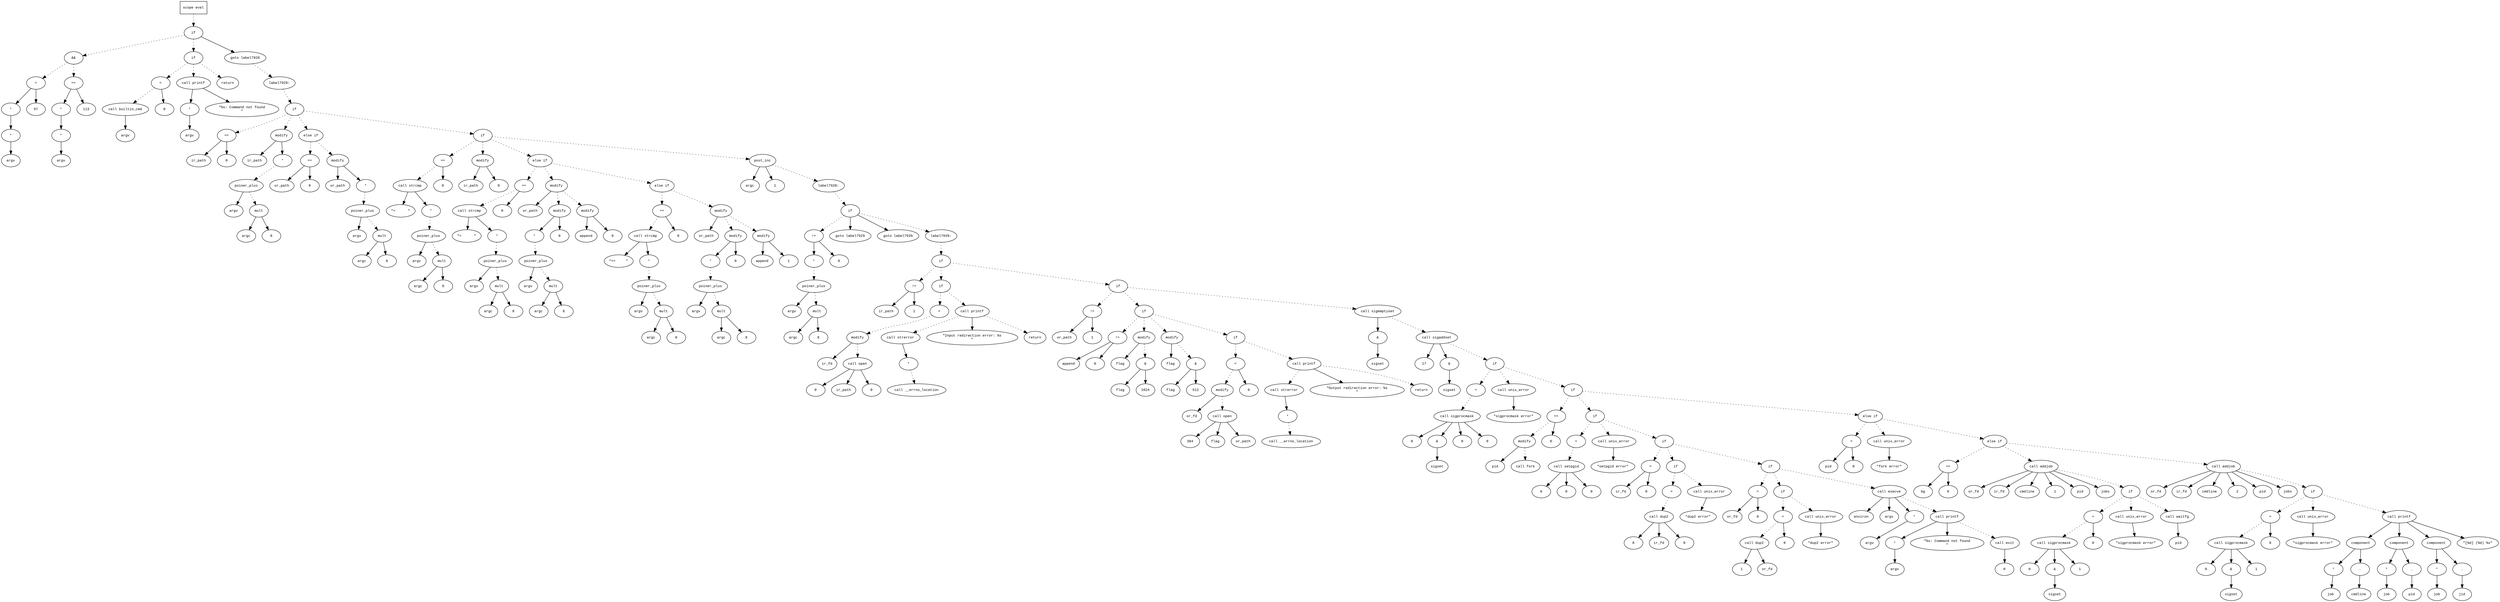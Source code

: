digraph AST {
  graph [fontname="Times New Roman",fontsize=10];
  node  [fontname="Courier New",fontsize=10];
  edge  [fontname="Times New Roman",fontsize=10];

  node1 [label="scope eval",shape=box];
  node2 [label="if",shape=ellipse];
  node1 -> node2 [style=dotted];
  node3 [label="&&",shape=ellipse];
  node4 [label=">",shape=ellipse];
  node5 [label="*",shape=ellipse];
  node6 [label="*",shape=ellipse];
  node7 [label="argv",shape=ellipse];
  node6 -> node7;
  node5 -> node6;
  node4 -> node5;
  node8 [label="97",shape=ellipse];
  node4 -> node8;
  node3 -> node4 [style=dotted];
  node9 [label="<=",shape=ellipse];
  node10 [label="*",shape=ellipse];
  node11 [label="*",shape=ellipse];
  node12 [label="argv",shape=ellipse];
  node11 -> node12;
  node10 -> node11;
  node9 -> node10;
  node13 [label="113",shape=ellipse];
  node9 -> node13;
  node3 -> node9 [style=dotted];
  node2 -> node3 [style=dotted];
  node14 [label="if",shape=ellipse];
  node2 -> node14 [style=dotted];
  node15 [label="<",shape=ellipse];
  node16 [label="call builtin_cmd",shape=ellipse];
  node17 [label="argv",shape=ellipse];
  node16 -> node17;
  node15 -> node16 [style=dotted];
  node18 [label="0",shape=ellipse];
  node15 -> node18;
  node14 -> node15 [style=dotted];
  node19 [label="call printf",shape=ellipse];
  node20 [label="*",shape=ellipse];
  node21 [label="argv",shape=ellipse];
  node20 -> node21;
  node19 -> node20;
  node22 [label="\"%s: Command not found
\"",shape=ellipse];
  node19 -> node22;
  node14 -> node19 [style=dotted];
  node23 [label="return",shape=ellipse];
  node14 -> node23 [style=dotted];
  node24 [label="goto label7928",shape=ellipse];
  node2 -> node24;
  node25 [label="label7929:",shape=ellipse];
  node24 -> node25 [style=dotted];
  node26 [label="if",shape=ellipse];
  node25 -> node26 [style=dotted];
  node27 [label="==",shape=ellipse];
  node28 [label="ir_path",shape=ellipse];
  node27 -> node28;
  node29 [label="0",shape=ellipse];
  node27 -> node29;
  node26 -> node27 [style=dotted];
  node30 [label="modify",shape=ellipse];
  node31 [label="ir_path",shape=ellipse];
  node30 -> node31;
  node32 [label="*",shape=ellipse];
  node33 [label="poiner_plus",shape=ellipse];
  node34 [label="argv",shape=ellipse];
  node33 -> node34;
  node35 [label="mult",shape=ellipse];
  node36 [label="argc",shape=ellipse];
  node35 -> node36;
  node37 [label="8",shape=ellipse];
  node35 -> node37;
  node33 -> node35 [style=dotted];
  node32 -> node33 [style=dotted];
  node30 -> node32;
  node26 -> node30 [style=dotted];
  node38 [label="else if",shape=ellipse];
  node26 -> node38 [style=dotted];
  node39 [label="==",shape=ellipse];
  node40 [label="or_path",shape=ellipse];
  node39 -> node40;
  node41 [label="0",shape=ellipse];
  node39 -> node41;
  node38 -> node39 [style=dotted];
  node42 [label="modify",shape=ellipse];
  node43 [label="or_path",shape=ellipse];
  node42 -> node43;
  node44 [label="*",shape=ellipse];
  node45 [label="poiner_plus",shape=ellipse];
  node46 [label="argv",shape=ellipse];
  node45 -> node46;
  node47 [label="mult",shape=ellipse];
  node48 [label="argc",shape=ellipse];
  node47 -> node48;
  node49 [label="8",shape=ellipse];
  node47 -> node49;
  node45 -> node47 [style=dotted];
  node44 -> node45 [style=dotted];
  node42 -> node44;
  node38 -> node42 [style=dotted];
  node50 [label="if",shape=ellipse];
  node26 -> node50 [style=dotted];
  node51 [label="==",shape=ellipse];
  node52 [label="call strcmp",shape=ellipse];
  node53 [label="\"<      \"",shape=ellipse];
  node52 -> node53;
  node54 [label="*",shape=ellipse];
  node55 [label="poiner_plus",shape=ellipse];
  node56 [label="argv",shape=ellipse];
  node55 -> node56;
  node57 [label="mult",shape=ellipse];
  node58 [label="argc",shape=ellipse];
  node57 -> node58;
  node59 [label="8",shape=ellipse];
  node57 -> node59;
  node55 -> node57 [style=dotted];
  node54 -> node55 [style=dotted];
  node52 -> node54;
  node51 -> node52 [style=dotted];
  node60 [label="0",shape=ellipse];
  node51 -> node60;
  node50 -> node51 [style=dotted];
  node61 [label="modify",shape=ellipse];
  node62 [label="ir_path",shape=ellipse];
  node61 -> node62;
  node63 [label="0",shape=ellipse];
  node61 -> node63;
  node50 -> node61 [style=dotted];
  node64 [label="else if",shape=ellipse];
  node50 -> node64 [style=dotted];
  node65 [label="==",shape=ellipse];
  node66 [label="call strcmp",shape=ellipse];
  node67 [label="\">      \"",shape=ellipse];
  node66 -> node67;
  node68 [label="*",shape=ellipse];
  node69 [label="poiner_plus",shape=ellipse];
  node70 [label="argv",shape=ellipse];
  node69 -> node70;
  node71 [label="mult",shape=ellipse];
  node72 [label="argc",shape=ellipse];
  node71 -> node72;
  node73 [label="8",shape=ellipse];
  node71 -> node73;
  node69 -> node71 [style=dotted];
  node68 -> node69 [style=dotted];
  node66 -> node68;
  node65 -> node66 [style=dotted];
  node74 [label="0",shape=ellipse];
  node65 -> node74;
  node64 -> node65 [style=dotted];
  node75 [label="modify",shape=ellipse];
  node76 [label="or_path",shape=ellipse];
  node75 -> node76;
  node77 [label="modify",shape=ellipse];
  node78 [label="*",shape=ellipse];
  node79 [label="poiner_plus",shape=ellipse];
  node80 [label="argv",shape=ellipse];
  node79 -> node80;
  node81 [label="mult",shape=ellipse];
  node82 [label="argc",shape=ellipse];
  node81 -> node82;
  node83 [label="8",shape=ellipse];
  node81 -> node83;
  node79 -> node81 [style=dotted];
  node78 -> node79 [style=dotted];
  node77 -> node78;
  node84 [label="0",shape=ellipse];
  node77 -> node84;
  node75 -> node77 [style=dotted];
  node64 -> node75 [style=dotted];
  node85 [label="modify",shape=ellipse];
  node86 [label="append",shape=ellipse];
  node85 -> node86;
  node87 [label="0",shape=ellipse];
  node85 -> node87;
  node75 -> node85 [style=dotted];
  node88 [label="else if",shape=ellipse];
  node64 -> node88 [style=dotted];
  node89 [label="==",shape=ellipse];
  node90 [label="call strcmp",shape=ellipse];
  node91 [label="\">>     \"",shape=ellipse];
  node90 -> node91;
  node92 [label="*",shape=ellipse];
  node93 [label="poiner_plus",shape=ellipse];
  node94 [label="argv",shape=ellipse];
  node93 -> node94;
  node95 [label="mult",shape=ellipse];
  node96 [label="argc",shape=ellipse];
  node95 -> node96;
  node97 [label="8",shape=ellipse];
  node95 -> node97;
  node93 -> node95 [style=dotted];
  node92 -> node93 [style=dotted];
  node90 -> node92;
  node89 -> node90 [style=dotted];
  node98 [label="0",shape=ellipse];
  node89 -> node98;
  node88 -> node89 [style=dotted];
  node99 [label="modify",shape=ellipse];
  node100 [label="or_path",shape=ellipse];
  node99 -> node100;
  node101 [label="modify",shape=ellipse];
  node102 [label="*",shape=ellipse];
  node103 [label="poiner_plus",shape=ellipse];
  node104 [label="argv",shape=ellipse];
  node103 -> node104;
  node105 [label="mult",shape=ellipse];
  node106 [label="argc",shape=ellipse];
  node105 -> node106;
  node107 [label="8",shape=ellipse];
  node105 -> node107;
  node103 -> node105 [style=dotted];
  node102 -> node103 [style=dotted];
  node101 -> node102;
  node108 [label="0",shape=ellipse];
  node101 -> node108;
  node99 -> node101 [style=dotted];
  node88 -> node99 [style=dotted];
  node109 [label="modify",shape=ellipse];
  node110 [label="append",shape=ellipse];
  node109 -> node110;
  node111 [label="1",shape=ellipse];
  node109 -> node111;
  node99 -> node109 [style=dotted];
  node112 [label="post_inc",shape=ellipse];
  node113 [label="argc",shape=ellipse];
  node112 -> node113;
  node114 [label="1",shape=ellipse];
  node112 -> node114;
  node50 -> node112 [style=dotted];
  node115 [label="label7928:",shape=ellipse];
  node112 -> node115 [style=dotted];
  node116 [label="if",shape=ellipse];
  node115 -> node116 [style=dotted];
  node117 [label="!=",shape=ellipse];
  node118 [label="*",shape=ellipse];
  node119 [label="poiner_plus",shape=ellipse];
  node120 [label="argv",shape=ellipse];
  node119 -> node120;
  node121 [label="mult",shape=ellipse];
  node122 [label="argc",shape=ellipse];
  node121 -> node122;
  node123 [label="8",shape=ellipse];
  node121 -> node123;
  node119 -> node121 [style=dotted];
  node118 -> node119 [style=dotted];
  node117 -> node118;
  node124 [label="0",shape=ellipse];
  node117 -> node124;
  node116 -> node117 [style=dotted];
  node125 [label="goto label7929",shape=ellipse];
  node116 -> node125;
  node126 [label="goto label7939",shape=ellipse];
  node116 -> node126;
  node127 [label="label7939:",shape=ellipse];
  node116 -> node127 [style=dotted];
  node128 [label="if",shape=ellipse];
  node127 -> node128 [style=dotted];
  node129 [label="!=",shape=ellipse];
  node130 [label="ir_path",shape=ellipse];
  node129 -> node130;
  node131 [label="1",shape=ellipse];
  node129 -> node131;
  node128 -> node129 [style=dotted];
  node132 [label="if",shape=ellipse];
  node128 -> node132 [style=dotted];
  node133 [label="<",shape=ellipse];
  node134 [label="modify",shape=ellipse];
  node135 [label="ir_fd",shape=ellipse];
  node134 -> node135;
  node136 [label="call open",shape=ellipse];
  node137 [label="0",shape=ellipse];
  node136 -> node137;
  node138 [label="ir_path",shape=ellipse];
  node136 -> node138;
  node134 -> node136 [style=dotted];
  node133 -> node134 [style=dotted];
  node139 [label="0",shape=ellipse];
  node136 -> node139;
  node132 -> node133 [style=dotted];
  node140 [label="call printf",shape=ellipse];
  node141 [label="call strerror",shape=ellipse];
  node142 [label="*",shape=ellipse];
  node143 [label="call __errno_location",shape=ellipse];
  node142 -> node143 [style=dotted];
  node141 -> node142;
  node140 -> node141 [style=dotted];
  node144 [label="\"Input redirection error: %s
\"",shape=ellipse];
  node140 -> node144;
  node132 -> node140 [style=dotted];
  node145 [label="return",shape=ellipse];
  node140 -> node145 [style=dotted];
  node146 [label="if",shape=ellipse];
  node128 -> node146 [style=dotted];
  node147 [label="!=",shape=ellipse];
  node148 [label="or_path",shape=ellipse];
  node147 -> node148;
  node149 [label="1",shape=ellipse];
  node147 -> node149;
  node146 -> node147 [style=dotted];
  node150 [label="if",shape=ellipse];
  node146 -> node150 [style=dotted];
  node151 [label="!=",shape=ellipse];
  node152 [label="append",shape=ellipse];
  node151 -> node152;
  node153 [label="0",shape=ellipse];
  node151 -> node153;
  node150 -> node151 [style=dotted];
  node154 [label="modify",shape=ellipse];
  node155 [label="flag",shape=ellipse];
  node154 -> node155;
  node156 [label="&",shape=ellipse];
  node157 [label="flag",shape=ellipse];
  node156 -> node157;
  node158 [label="1024",shape=ellipse];
  node156 -> node158;
  node154 -> node156 [style=dotted];
  node150 -> node154 [style=dotted];
  node159 [label="modify",shape=ellipse];
  node160 [label="flag",shape=ellipse];
  node159 -> node160;
  node161 [label="&",shape=ellipse];
  node162 [label="flag",shape=ellipse];
  node161 -> node162;
  node163 [label="512",shape=ellipse];
  node161 -> node163;
  node159 -> node161 [style=dotted];
  node150 -> node159 [style=dotted];
  node164 [label="if",shape=ellipse];
  node150 -> node164 [style=dotted];
  node165 [label="<",shape=ellipse];
  node166 [label="modify",shape=ellipse];
  node167 [label="or_fd",shape=ellipse];
  node166 -> node167;
  node168 [label="call open",shape=ellipse];
  node169 [label="384",shape=ellipse];
  node168 -> node169;
  node170 [label="flag",shape=ellipse];
  node168 -> node170;
  node171 [label="or_path",shape=ellipse];
  node168 -> node171;
  node166 -> node168 [style=dotted];
  node165 -> node166 [style=dotted];
  node172 [label="0",shape=ellipse];
  node165 -> node172;
  node164 -> node165 [style=dotted];
  node173 [label="call printf",shape=ellipse];
  node174 [label="call strerror",shape=ellipse];
  node175 [label="*",shape=ellipse];
  node176 [label="call __errno_location",shape=ellipse];
  node175 -> node176 [style=dotted];
  node174 -> node175;
  node173 -> node174 [style=dotted];
  node177 [label="\"Output redirection error: %s
\"",shape=ellipse];
  node173 -> node177;
  node164 -> node173 [style=dotted];
  node178 [label="return",shape=ellipse];
  node173 -> node178 [style=dotted];
  node179 [label="call sigemptyset",shape=ellipse];
  node180 [label="&",shape=ellipse];
  node179 -> node180;
  node181 [label="sigset",shape=ellipse];
  node180 -> node181;
  node146 -> node179 [style=dotted];
  node182 [label="call sigaddset",shape=ellipse];
  node183 [label="17",shape=ellipse];
  node182 -> node183;
  node184 [label="&",shape=ellipse];
  node182 -> node184;
  node185 [label="sigset",shape=ellipse];
  node184 -> node185;
  node179 -> node182 [style=dotted];
  node186 [label="if",shape=ellipse];
  node182 -> node186 [style=dotted];
  node187 [label="<",shape=ellipse];
  node188 [label="call sigprocmask",shape=ellipse];
  node189 [label="0",shape=ellipse];
  node188 -> node189;
  node190 [label="&",shape=ellipse];
  node188 -> node190;
  node191 [label="sigset",shape=ellipse];
  node190 -> node191;
  node192 [label="0",shape=ellipse];
  node188 -> node192;
  node187 -> node188 [style=dotted];
  node193 [label="0",shape=ellipse];
  node188 -> node193;
  node186 -> node187 [style=dotted];
  node194 [label="call unix_error",shape=ellipse];
  node195 [label="\"sigprocmask error\"",shape=ellipse];
  node194 -> node195;
  node186 -> node194 [style=dotted];
  node196 [label="if",shape=ellipse];
  node186 -> node196 [style=dotted];
  node197 [label="==",shape=ellipse];
  node198 [label="modify",shape=ellipse];
  node199 [label="pid",shape=ellipse];
  node198 -> node199;
  node200 [label="call fork",shape=ellipse];
  node198 -> node200 [style=dotted];
  node197 -> node198 [style=dotted];
  node201 [label="0",shape=ellipse];
  node197 -> node201;
  node196 -> node197 [style=dotted];
  node202 [label="if",shape=ellipse];
  node196 -> node202 [style=dotted];
  node203 [label="<",shape=ellipse];
  node204 [label="call setpgid",shape=ellipse];
  node205 [label="0",shape=ellipse];
  node204 -> node205;
  node206 [label="0",shape=ellipse];
  node204 -> node206;
  node203 -> node204 [style=dotted];
  node207 [label="0",shape=ellipse];
  node204 -> node207;
  node202 -> node203 [style=dotted];
  node208 [label="call unix_error",shape=ellipse];
  node209 [label="\"setpgid error\"",shape=ellipse];
  node208 -> node209;
  node202 -> node208 [style=dotted];
  node210 [label="if",shape=ellipse];
  node202 -> node210 [style=dotted];
  node211 [label=">",shape=ellipse];
  node212 [label="ir_fd",shape=ellipse];
  node211 -> node212;
  node213 [label="0",shape=ellipse];
  node211 -> node213;
  node210 -> node211 [style=dotted];
  node214 [label="if",shape=ellipse];
  node210 -> node214 [style=dotted];
  node215 [label="<",shape=ellipse];
  node216 [label="call dup2",shape=ellipse];
  node217 [label="0",shape=ellipse];
  node216 -> node217;
  node218 [label="ir_fd",shape=ellipse];
  node216 -> node218;
  node215 -> node216 [style=dotted];
  node219 [label="0",shape=ellipse];
  node216 -> node219;
  node214 -> node215 [style=dotted];
  node220 [label="call unix_error",shape=ellipse];
  node221 [label="\"dup2 error\"",shape=ellipse];
  node220 -> node221;
  node214 -> node220 [style=dotted];
  node222 [label="if",shape=ellipse];
  node210 -> node222 [style=dotted];
  node223 [label=">",shape=ellipse];
  node224 [label="or_fd",shape=ellipse];
  node223 -> node224;
  node225 [label="0",shape=ellipse];
  node223 -> node225;
  node222 -> node223 [style=dotted];
  node226 [label="if",shape=ellipse];
  node222 -> node226 [style=dotted];
  node227 [label="<",shape=ellipse];
  node228 [label="call dup2",shape=ellipse];
  node229 [label="1",shape=ellipse];
  node228 -> node229;
  node230 [label="or_fd",shape=ellipse];
  node228 -> node230;
  node227 -> node228 [style=dotted];
  node231 [label="0",shape=ellipse];
  node227 -> node231;
  node226 -> node227 [style=dotted];
  node232 [label="call unix_error",shape=ellipse];
  node233 [label="\"dup2 error\"",shape=ellipse];
  node232 -> node233;
  node226 -> node232 [style=dotted];
  node234 [label="call execve",shape=ellipse];
  node235 [label="environ",shape=ellipse];
  node234 -> node235;
  node236 [label="argv",shape=ellipse];
  node234 -> node236;
  node237 [label="*",shape=ellipse];
  node238 [label="argv",shape=ellipse];
  node237 -> node238;
  node234 -> node237;
  node222 -> node234 [style=dotted];
  node239 [label="call printf",shape=ellipse];
  node240 [label="*",shape=ellipse];
  node241 [label="argv",shape=ellipse];
  node240 -> node241;
  node239 -> node240;
  node242 [label="\"%s: Command not found
\"",shape=ellipse];
  node239 -> node242;
  node234 -> node239 [style=dotted];
  node243 [label="call exit",shape=ellipse];
  node244 [label="0",shape=ellipse];
  node243 -> node244;
  node239 -> node243 [style=dotted];
  node245 [label="else if",shape=ellipse];
  node196 -> node245 [style=dotted];
  node246 [label="<",shape=ellipse];
  node247 [label="pid",shape=ellipse];
  node246 -> node247;
  node248 [label="0",shape=ellipse];
  node246 -> node248;
  node245 -> node246 [style=dotted];
  node249 [label="call unix_error",shape=ellipse];
  node250 [label="\"fork error\"",shape=ellipse];
  node249 -> node250;
  node245 -> node249 [style=dotted];
  node251 [label="else if",shape=ellipse];
  node245 -> node251 [style=dotted];
  node252 [label="==",shape=ellipse];
  node253 [label="bg",shape=ellipse];
  node252 -> node253;
  node254 [label="0",shape=ellipse];
  node252 -> node254;
  node251 -> node252 [style=dotted];
  node255 [label="call addjob",shape=ellipse];
  node256 [label="or_fd",shape=ellipse];
  node255 -> node256;
  node257 [label="ir_fd",shape=ellipse];
  node255 -> node257;
  node258 [label="cmdline",shape=ellipse];
  node255 -> node258;
  node259 [label="1",shape=ellipse];
  node255 -> node259;
  node260 [label="pid",shape=ellipse];
  node255 -> node260;
  node261 [label="jobs",shape=ellipse];
  node255 -> node261;
  node251 -> node255 [style=dotted];
  node262 [label="if",shape=ellipse];
  node255 -> node262 [style=dotted];
  node263 [label="<",shape=ellipse];
  node264 [label="call sigprocmask",shape=ellipse];
  node265 [label="0",shape=ellipse];
  node264 -> node265;
  node266 [label="&",shape=ellipse];
  node264 -> node266;
  node267 [label="sigset",shape=ellipse];
  node266 -> node267;
  node268 [label="1",shape=ellipse];
  node264 -> node268;
  node263 -> node264 [style=dotted];
  node269 [label="0",shape=ellipse];
  node263 -> node269;
  node262 -> node263 [style=dotted];
  node270 [label="call unix_error",shape=ellipse];
  node271 [label="\"sigprocmask error\"",shape=ellipse];
  node270 -> node271;
  node262 -> node270 [style=dotted];
  node272 [label="call waitfg",shape=ellipse];
  node273 [label="pid",shape=ellipse];
  node272 -> node273;
  node262 -> node272 [style=dotted];
  node274 [label="call addjob",shape=ellipse];
  node275 [label="or_fd",shape=ellipse];
  node274 -> node275;
  node276 [label="ir_fd",shape=ellipse];
  node274 -> node276;
  node277 [label="cmdline",shape=ellipse];
  node274 -> node277;
  node278 [label="2",shape=ellipse];
  node274 -> node278;
  node279 [label="pid",shape=ellipse];
  node274 -> node279;
  node280 [label="jobs",shape=ellipse];
  node274 -> node280;
  node251 -> node274 [style=dotted];
  node281 [label="if",shape=ellipse];
  node274 -> node281 [style=dotted];
  node282 [label="<",shape=ellipse];
  node283 [label="call sigprocmask",shape=ellipse];
  node284 [label="0",shape=ellipse];
  node283 -> node284;
  node285 [label="&",shape=ellipse];
  node283 -> node285;
  node286 [label="sigset",shape=ellipse];
  node285 -> node286;
  node287 [label="1",shape=ellipse];
  node283 -> node287;
  node282 -> node283 [style=dotted];
  node288 [label="0",shape=ellipse];
  node282 -> node288;
  node281 -> node282 [style=dotted];
  node289 [label="call unix_error",shape=ellipse];
  node290 [label="\"sigprocmask error\"",shape=ellipse];
  node289 -> node290;
  node281 -> node289 [style=dotted];
  node291 [label="call printf",shape=ellipse];
  node292 [label="component",shape=ellipse];
  node291 -> node292;
  node293 [label="*",shape=ellipse];
  node294 [label="job",shape=ellipse];
  node293 -> node294;
  node292 -> node293;
  node295 [label=".",shape=ellipse];
  node292 -> node295;
  node296 [label="cmdline",shape=ellipse];
  node295 -> node296;
  node297 [label="component",shape=ellipse];
  node291 -> node297;
  node298 [label="*",shape=ellipse];
  node299 [label="job",shape=ellipse];
  node298 -> node299;
  node297 -> node298;
  node300 [label=".",shape=ellipse];
  node297 -> node300;
  node301 [label="pid",shape=ellipse];
  node300 -> node301;
  node302 [label="component",shape=ellipse];
  node291 -> node302;
  node303 [label="*",shape=ellipse];
  node304 [label="job",shape=ellipse];
  node303 -> node304;
  node302 -> node303;
  node305 [label=".",shape=ellipse];
  node302 -> node305;
  node306 [label="jid",shape=ellipse];
  node305 -> node306;
  node307 [label="\"[%d] (%d) %s\"",shape=ellipse];
  node291 -> node307;
  node281 -> node291 [style=dotted];
} 